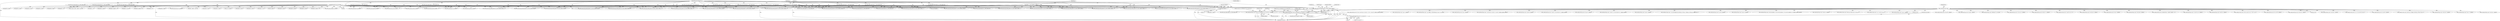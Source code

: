 digraph "0_radare2_bbb4af56003c1afdad67af0c4339267ca38b1017@pointer" {
"1000550" [label="(Call,r_strbuf_append (&op->esil, \",a,a,=,$z,Z,=\"))"];
"1000532" [label="(Call,r_strbuf_setf (&op->esil, \"%s,a,+=,C,NUM,$c7,C,=,a,+=,$c7,C,|=\", addrbuf))"];
"1000313" [label="(Call,r_strbuf_init (&op->esil))"];
"1000521" [label="(Call,_6502_anal_esil_get_addr_pattern1 (op, data, addrbuf, buffsize))"];
"1000278" [label="(Call,memset (op, '\0', sizeof (RAnalOp)))"];
"1000265" [label="(MethodParameterIn,RAnalOp *op)"];
"1000267" [label="(MethodParameterIn,const ut8 *data)"];
"1000272" [label="(Call,buffsize = sizeof (addrbuf) - 1)"];
"1000274" [label="(Call,sizeof (addrbuf) - 1)"];
"1000540" [label="(Call,r_strbuf_setf (&op->esil, \"%s,[1],a,+=,C,NUM,$c7,C,=,a,+=,$c7,C,|=\", addrbuf))"];
"1001415" [label="(Call,data[0] == 0xa9)"];
"1000662" [label="(Call,_6502_anal_esil_get_addr_pattern1 (op, data, addrbuf, buffsize))"];
"1000992" [label="(Call,_6502_anal_esil_inc_reg (op, data[0], \"-\"))"];
"1001310" [label="(Call,data[2] << 8)"];
"1001063" [label="(Call,data[0] == 0xe0)"];
"1000267" [label="(MethodParameterIn,const ut8 *data)"];
"1000688" [label="(Call,_6502_anal_update_flags (op, _6502_FLAGS_NZ))"];
"1000839" [label="(Call,r_strbuf_set (&op->esil, \"1,a,<<,C,|,a,=,$c7,C,=,a,a,=\"))"];
"1001538" [label="(Call,r_strbuf_setf (&op->esil, \"a,%s,=[1]\", addrbuf))"];
"1000274" [label="(Call,sizeof (addrbuf) - 1)"];
"1000532" [label="(Call,r_strbuf_setf (&op->esil, \"%s,a,+=,C,NUM,$c7,C,=,a,+=,$c7,C,|=\", addrbuf))"];
"1001171" [label="(Call,addr + data[1] + op->size)"];
"1001377" [label="(Call,r_strbuf_set (&op->esil, \"0x101,sp,+,[1],flags,=,0x102,sp,+,[2],pc,=,3,sp,+=\"))"];
"1001018" [label="(Call,data[0] == 0xc9)"];
"1000548" [label="(Identifier,op)"];
"1001576" [label="(Call,_6502_anal_esil_get_addr_pattern3 (op, data, addrbuf, buffsize, 'x'))"];
"1000789" [label="(Call,data[0] == 0x4a)"];
"1000545" [label="(Literal,\"%s,[1],a,+=,C,NUM,$c7,C,=,a,+=,$c7,C,|=\")"];
"1001076" [label="(Call,r_strbuf_setf (&op->esil, \"%s,[1],x,==\", addrbuf))"];
"1000596" [label="(Call,_6502_anal_update_flags (op, _6502_FLAGS_BNZ))"];
"1000306" [label="(Call,op->id = data[0])"];
"1000847" [label="(Call,_6502_anal_esil_get_addr_pattern2 (op, data, addrbuf, buffsize, 'x'))"];
"1000774" [label="(Call,_6502_anal_update_flags (op, _6502_FLAGS_NZ))"];
"1000533" [label="(Call,&op->esil)"];
"1000716" [label="(Call,r_strbuf_setf (&op->esil, \"%s,a,^=\", addrbuf))"];
"1001428" [label="(Call,r_strbuf_setf (&op->esil, \"%s,[1],a,=\", addrbuf))"];
"1000896" [label="(Call,r_strbuf_setf (&op->esil, \"C,N,=,1,%s,[1],&,C,=,1,%s,[1],>>,7,N,<<,|,%s,=[1]\", addrbuf, addrbuf, addrbuf))"];
"1000957" [label="(Call,_6502_anal_update_flags (op, _6502_FLAGS_NZ))"];
"1001420" [label="(Call,r_strbuf_setf (&op->esil, \"%s,a,=\", addrbuf))"];
"1000285" [label="(Identifier,op)"];
"1001245" [label="(Call,r_strbuf_setf (&op->esil, \"1,pc,-,0xff,sp,+,=[2],0x%04x,pc,=,2,sp,-=\", op->jump))"];
"1000918" [label="(Call,_6502_anal_esil_get_addr_pattern2 (op, data, addrbuf, buffsize, 'x'))"];
"1001502" [label="(Call,r_strbuf_setf (&op->esil, \"%s,y,=\", addrbuf))"];
"1000833" [label="(Call,data[0] == 0x2a)"];
"1000645" [label="(Call,_6502_anal_update_flags (op, _6502_FLAGS_NZ))"];
"1000809" [label="(Call,r_strbuf_setf (&op->esil, \"1,%s,[1],&,C,=,1,%s,[1],>>,%s,=[1]\", addrbuf, addrbuf, addrbuf))"];
"1001560" [label="(Call,r_strbuf_setf (&op->esil, \"x,%s,=[1]\", addrbuf))"];
"1000556" [label="(ControlStructure,break;)"];
"1000265" [label="(MethodParameterIn,RAnalOp *op)"];
"1000538" [label="(Identifier,addrbuf)"];
"1000746" [label="(Call,data[0] == 0x0a)"];
"1000551" [label="(Call,&op->esil)"];
"1001038" [label="(Call,_6502_anal_update_flags (op, _6502_FLAGS_BNZ))"];
"1001162" [label="(Call,data[1] <= 127)"];
"1000550" [label="(Call,r_strbuf_append (&op->esil, \",a,a,=,$z,Z,=\"))"];
"1001083" [label="(Call,_6502_anal_update_flags (op, _6502_FLAGS_BNZ))"];
"1001533" [label="(Call,_6502_anal_esil_get_addr_pattern1 (op, data, addrbuf, buffsize))"];
"1000275" [label="(Call,sizeof (addrbuf))"];
"1000766" [label="(Call,r_strbuf_setf (&op->esil, \"1,%s,[1],<<,%s,=[1],$c7,C,=\", addrbuf, addrbuf))"];
"1001188" [label="(Call,256 - data[1])"];
"1000890" [label="(Call,_6502_anal_esil_get_addr_pattern2 (op, data, addrbuf, buffsize, 'x'))"];
"1001456" [label="(Call,data[0] == 0xa2)"];
"1001023" [label="(Call,r_strbuf_setf (&op->esil, \"%s,a,==\", addrbuf))"];
"1000853" [label="(Call,r_strbuf_setf (&op->esil, \"1,%s,[1],<<,C,|,%s,=[1],$c7,C,=\", addrbuf, addrbuf))"];
"1001661" [label="(Call,_6502_anal_esil_mov (op, data[0]))"];
"1001113" [label="(Call,r_strbuf_setf (&op->esil, \"%s,y,==\", addrbuf))"];
"1000876" [label="(Call,data[0] == 0x6a)"];
"1001476" [label="(Call,_6502_anal_update_flags (op, _6502_FLAGS_NZ))"];
"1000455" [label="(Call,r_strbuf_set (&op->esil, \",1,I,=,0,D,=,flags,0x10,|,0x100,sp,+,=[1],pc,1,+,0xfe,sp,+,=[2],3,sp,-=,0xfffe,[2],pc,=\"))"];
"1000269" [label="(Block,)"];
"1000950" [label="(Call,r_strbuf_setf (&op->esil, \"%s,--=[1]\", addrbuf))"];
"1000278" [label="(Call,memset (op, '\0', sizeof (RAnalOp)))"];
"1001068" [label="(Call,r_strbuf_setf (&op->esil, \"%s,x,==\", addrbuf))"];
"1001409" [label="(Call,_6502_anal_esil_get_addr_pattern1 (op, data, addrbuf, buffsize))"];
"1001226" [label="(Call,data[1] | data[2] << 8)"];
"1001612" [label="(Call,_6502_anal_esil_push (op, data[0]))"];
"1000498" [label="(Call,r_strbuf_setf (&op->esil, \"a,%s,[1],&,0x80,&,!,!,N,=,a,%s,[1],&,0x40,&,!,!,V,=,a,%s,[1],&,0xff,&,!,Z,=\",addrbuf, addrbuf, addrbuf))"];
"1001510" [label="(Call,r_strbuf_setf (&op->esil, \"%s,[1],y,=\", addrbuf))"];
"1001343" [label="(Call,r_strbuf_set (&op->esil, \"0x101,sp,+,[2],pc,=,pc,++=,2,sp,+=\"))"];
"1000527" [label="(Call,data[0] == 0x69)"];
"1001012" [label="(Call,_6502_anal_esil_get_addr_pattern1 (op, data, addrbuf, buffsize))"];
"1000752" [label="(Call,r_strbuf_set (&op->esil, \"1,a,<<=,$c7,C,=,a,a,=\"))"];
"1001435" [label="(Call,_6502_anal_update_flags (op, _6502_FLAGS_NZ))"];
"1000905" [label="(Call,_6502_anal_update_flags (op, _6502_FLAGS_NZ))"];
"1001705" [label="(Call,_6502_anal_esil_mov (op, data[0]))"];
"1000526" [label="(ControlStructure,if (data[0] == 0x69))"];
"1000630" [label="(Call,r_strbuf_setf (&op->esil, \"%s,a,|=\", addrbuf))"];
"1001582" [label="(Call,r_strbuf_setf (&op->esil, \"y,%s,=[1]\", addrbuf))"];
"1000479" [label="(Call,_6502_anal_esil_flags (op, data[0]))"];
"1000547" [label="(Call,_6502_anal_update_flags (op, _6502_FLAGS_NZ))"];
"1001683" [label="(Call,_6502_anal_esil_mov (op, data[0]))"];
"1000576" [label="(Call,data[0] == 0xe9)"];
"1000625" [label="(Call,data[0] == 0x09)"];
"1000492" [label="(Call,_6502_anal_esil_get_addr_pattern3 (op, data, addrbuf, buffsize, 0))"];
"1000673" [label="(Call,r_strbuf_setf (&op->esil, \"%s,a,&=\", addrbuf))"];
"1000522" [label="(Identifier,op)"];
"1001554" [label="(Call,_6502_anal_esil_get_addr_pattern2 (op, data, addrbuf, buffsize, 'y'))"];
"1000619" [label="(Call,_6502_anal_esil_get_addr_pattern1 (op, data, addrbuf, buffsize))"];
"1001279" [label="(Call,r_strbuf_setf (&op->esil, \"0x%04x,pc,=\", op->jump))"];
"1001108" [label="(Call,data[0] == 0xc0)"];
"1000668" [label="(Call,data[0] == 0x29)"];
"1001641" [label="(Call,_6502_anal_esil_pop (op, data[0]))"];
"1000277" [label="(Literal,1)"];
"1000555" [label="(Literal,\",a,a,=,$z,Z,=\")"];
"1000581" [label="(Call,r_strbuf_setf (&op->esil, \"C,!,%s,+,a,-=\", addrbuf))"];
"1000537" [label="(Literal,\"%s,a,+=,C,NUM,$c7,C,=,a,+=,$c7,C,|=\")"];
"1001056" [label="(Call,_6502_anal_esil_get_addr_pattern3 (op, data, addrbuf, buffsize, 0))"];
"1000724" [label="(Call,r_strbuf_setf (&op->esil, \"%s,[1],a,^=\", addrbuf))"];
"1001101" [label="(Call,_6502_anal_esil_get_addr_pattern3 (op, data, addrbuf, buffsize, 0))"];
"1000272" [label="(Call,buffsize = sizeof (addrbuf) - 1)"];
"1001497" [label="(Call,data[0] == 0xa0)"];
"1001230" [label="(Call,data[2] << 8)"];
"1000818" [label="(Call,_6502_anal_update_flags (op, _6502_FLAGS_NZ))"];
"1000570" [label="(Call,_6502_anal_esil_get_addr_pattern1 (op, data, addrbuf, buffsize))"];
"1000540" [label="(Call,r_strbuf_setf (&op->esil, \"%s,[1],a,+=,C,NUM,$c7,C,=,a,+=,$c7,C,|=\", addrbuf))"];
"1000795" [label="(Call,r_strbuf_set (&op->esil, \"1,a,&,C,=,1,a,>>=\"))"];
"1001031" [label="(Call,r_strbuf_setf (&op->esil, \"%s,[1],a,==\", addrbuf))"];
"1000525" [label="(Identifier,buffsize)"];
"1001167" [label="(Call,op->jump = addr + data[1] + op->size)"];
"1001274" [label="(Call,data[2] << 8)"];
"1000273" [label="(Identifier,buffsize)"];
"1000973" [label="(Call,_6502_anal_esil_inc_reg (op, data[0], \"+\"))"];
"1000279" [label="(Identifier,op)"];
"1001461" [label="(Call,r_strbuf_setf (&op->esil, \"%s,x,=\", addrbuf))"];
"1000711" [label="(Call,data[0] == 0x49)"];
"1000931" [label="(Call,_6502_anal_update_flags (op, _6502_FLAGS_NZ))"];
"1000320" [label="(Identifier,data)"];
"1001449" [label="(Call,_6502_anal_esil_get_addr_pattern2 (op, data, addrbuf, buffsize, 'y'))"];
"1000281" [label="(Call,sizeof (RAnalOp))"];
"1000681" [label="(Call,r_strbuf_setf (&op->esil, \"%s,[1],a,&=\", addrbuf))"];
"1001300" [label="(Call,r_strbuf_setf (&op->esil, \"0x%04x,[2],pc,=\", data[1] | data[2] << 8))"];
"1000803" [label="(Call,_6502_anal_esil_get_addr_pattern2 (op, data, addrbuf, buffsize, 'x'))"];
"1000944" [label="(Call,_6502_anal_esil_get_addr_pattern2 (op, data, addrbuf, buffsize, 'x'))"];
"1001205" [label="(Call,_6502_anal_esil_ccall (op, data[0]))"];
"1001715" [label="(MethodReturn,static int)"];
"1000589" [label="(Call,r_strbuf_setf (&op->esil, \"C,!,%s,[1],+,a,-=\", addrbuf))"];
"1001469" [label="(Call,r_strbuf_setf (&op->esil, \"%s,[1],x,=\", addrbuf))"];
"1000882" [label="(Call,r_strbuf_set (&op->esil, \"C,N,=,1,a,&,C,=,1,a,>>,7,N,<<,|,a,=\"))"];
"1000521" [label="(Call,_6502_anal_esil_get_addr_pattern1 (op, data, addrbuf, buffsize))"];
"1000541" [label="(Call,&op->esil)"];
"1001128" [label="(Call,_6502_anal_update_flags (op, _6502_FLAGS_BNZ))"];
"1000924" [label="(Call,r_strbuf_setf (&op->esil, \"%s,++=[1]\", addrbuf))"];
"1000529" [label="(Identifier,data)"];
"1000280" [label="(Literal,'\0')"];
"1001306" [label="(Call,data[1] | data[2] << 8)"];
"1000524" [label="(Identifier,addrbuf)"];
"1000546" [label="(Identifier,addrbuf)"];
"1001490" [label="(Call,_6502_anal_esil_get_addr_pattern3 (op, data, addrbuf, buffsize, 'x'))"];
"1000539" [label="(ControlStructure,else)"];
"1001121" [label="(Call,r_strbuf_setf (&op->esil, \"%s,[1],y,==\", addrbuf))"];
"1000760" [label="(Call,_6502_anal_esil_get_addr_pattern2 (op, data, addrbuf, buffsize, 'x'))"];
"1000523" [label="(Identifier,data)"];
"1000705" [label="(Call,_6502_anal_esil_get_addr_pattern1 (op, data, addrbuf, buffsize))"];
"1001517" [label="(Call,_6502_anal_update_flags (op, _6502_FLAGS_NZ))"];
"1000314" [label="(Call,&op->esil)"];
"1000731" [label="(Call,_6502_anal_update_flags (op, _6502_FLAGS_NZ))"];
"1000322" [label="(Block,)"];
"1000313" [label="(Call,r_strbuf_init (&op->esil))"];
"1000861" [label="(Call,_6502_anal_update_flags (op, _6502_FLAGS_NZ))"];
"1001173" [label="(Call,data[1] + op->size)"];
"1001270" [label="(Call,data[1] | data[2] << 8)"];
"1000638" [label="(Call,r_strbuf_setf (&op->esil, \"%s,[1],a,|=\", addrbuf))"];
"1000550" -> "1000322"  [label="AST: "];
"1000550" -> "1000555"  [label="CFG: "];
"1000551" -> "1000550"  [label="AST: "];
"1000555" -> "1000550"  [label="AST: "];
"1000556" -> "1000550"  [label="CFG: "];
"1000550" -> "1001715"  [label="DDG: "];
"1000550" -> "1001715"  [label="DDG: "];
"1000532" -> "1000550"  [label="DDG: "];
"1000540" -> "1000550"  [label="DDG: "];
"1000532" -> "1000526"  [label="AST: "];
"1000532" -> "1000538"  [label="CFG: "];
"1000533" -> "1000532"  [label="AST: "];
"1000537" -> "1000532"  [label="AST: "];
"1000538" -> "1000532"  [label="AST: "];
"1000548" -> "1000532"  [label="CFG: "];
"1000532" -> "1001715"  [label="DDG: "];
"1000532" -> "1001715"  [label="DDG: "];
"1000313" -> "1000532"  [label="DDG: "];
"1000521" -> "1000532"  [label="DDG: "];
"1000313" -> "1000269"  [label="AST: "];
"1000313" -> "1000314"  [label="CFG: "];
"1000314" -> "1000313"  [label="AST: "];
"1000320" -> "1000313"  [label="CFG: "];
"1000313" -> "1001715"  [label="DDG: "];
"1000313" -> "1001715"  [label="DDG: "];
"1000313" -> "1000455"  [label="DDG: "];
"1000313" -> "1000498"  [label="DDG: "];
"1000313" -> "1000540"  [label="DDG: "];
"1000313" -> "1000581"  [label="DDG: "];
"1000313" -> "1000589"  [label="DDG: "];
"1000313" -> "1000630"  [label="DDG: "];
"1000313" -> "1000638"  [label="DDG: "];
"1000313" -> "1000673"  [label="DDG: "];
"1000313" -> "1000681"  [label="DDG: "];
"1000313" -> "1000716"  [label="DDG: "];
"1000313" -> "1000724"  [label="DDG: "];
"1000313" -> "1000752"  [label="DDG: "];
"1000313" -> "1000766"  [label="DDG: "];
"1000313" -> "1000795"  [label="DDG: "];
"1000313" -> "1000809"  [label="DDG: "];
"1000313" -> "1000839"  [label="DDG: "];
"1000313" -> "1000853"  [label="DDG: "];
"1000313" -> "1000882"  [label="DDG: "];
"1000313" -> "1000896"  [label="DDG: "];
"1000313" -> "1000924"  [label="DDG: "];
"1000313" -> "1000950"  [label="DDG: "];
"1000313" -> "1001023"  [label="DDG: "];
"1000313" -> "1001031"  [label="DDG: "];
"1000313" -> "1001068"  [label="DDG: "];
"1000313" -> "1001076"  [label="DDG: "];
"1000313" -> "1001113"  [label="DDG: "];
"1000313" -> "1001121"  [label="DDG: "];
"1000313" -> "1001245"  [label="DDG: "];
"1000313" -> "1001279"  [label="DDG: "];
"1000313" -> "1001300"  [label="DDG: "];
"1000313" -> "1001343"  [label="DDG: "];
"1000313" -> "1001377"  [label="DDG: "];
"1000313" -> "1001420"  [label="DDG: "];
"1000313" -> "1001428"  [label="DDG: "];
"1000313" -> "1001461"  [label="DDG: "];
"1000313" -> "1001469"  [label="DDG: "];
"1000313" -> "1001502"  [label="DDG: "];
"1000313" -> "1001510"  [label="DDG: "];
"1000313" -> "1001538"  [label="DDG: "];
"1000313" -> "1001560"  [label="DDG: "];
"1000313" -> "1001582"  [label="DDG: "];
"1000521" -> "1000322"  [label="AST: "];
"1000521" -> "1000525"  [label="CFG: "];
"1000522" -> "1000521"  [label="AST: "];
"1000523" -> "1000521"  [label="AST: "];
"1000524" -> "1000521"  [label="AST: "];
"1000525" -> "1000521"  [label="AST: "];
"1000529" -> "1000521"  [label="CFG: "];
"1000521" -> "1001715"  [label="DDG: "];
"1000521" -> "1001715"  [label="DDG: "];
"1000521" -> "1001715"  [label="DDG: "];
"1000278" -> "1000521"  [label="DDG: "];
"1000265" -> "1000521"  [label="DDG: "];
"1000267" -> "1000521"  [label="DDG: "];
"1000272" -> "1000521"  [label="DDG: "];
"1000521" -> "1000527"  [label="DDG: "];
"1000521" -> "1000540"  [label="DDG: "];
"1000521" -> "1000547"  [label="DDG: "];
"1000278" -> "1000269"  [label="AST: "];
"1000278" -> "1000281"  [label="CFG: "];
"1000279" -> "1000278"  [label="AST: "];
"1000280" -> "1000278"  [label="AST: "];
"1000281" -> "1000278"  [label="AST: "];
"1000285" -> "1000278"  [label="CFG: "];
"1000278" -> "1001715"  [label="DDG: "];
"1000278" -> "1001715"  [label="DDG: "];
"1000265" -> "1000278"  [label="DDG: "];
"1000278" -> "1000479"  [label="DDG: "];
"1000278" -> "1000492"  [label="DDG: "];
"1000278" -> "1000570"  [label="DDG: "];
"1000278" -> "1000619"  [label="DDG: "];
"1000278" -> "1000662"  [label="DDG: "];
"1000278" -> "1000705"  [label="DDG: "];
"1000278" -> "1000760"  [label="DDG: "];
"1000278" -> "1000774"  [label="DDG: "];
"1000278" -> "1000803"  [label="DDG: "];
"1000278" -> "1000818"  [label="DDG: "];
"1000278" -> "1000847"  [label="DDG: "];
"1000278" -> "1000861"  [label="DDG: "];
"1000278" -> "1000890"  [label="DDG: "];
"1000278" -> "1000905"  [label="DDG: "];
"1000278" -> "1000918"  [label="DDG: "];
"1000278" -> "1000944"  [label="DDG: "];
"1000278" -> "1000973"  [label="DDG: "];
"1000278" -> "1000992"  [label="DDG: "];
"1000278" -> "1001012"  [label="DDG: "];
"1000278" -> "1001056"  [label="DDG: "];
"1000278" -> "1001101"  [label="DDG: "];
"1000278" -> "1001205"  [label="DDG: "];
"1000278" -> "1001409"  [label="DDG: "];
"1000278" -> "1001449"  [label="DDG: "];
"1000278" -> "1001490"  [label="DDG: "];
"1000278" -> "1001533"  [label="DDG: "];
"1000278" -> "1001554"  [label="DDG: "];
"1000278" -> "1001576"  [label="DDG: "];
"1000278" -> "1001612"  [label="DDG: "];
"1000278" -> "1001641"  [label="DDG: "];
"1000278" -> "1001661"  [label="DDG: "];
"1000278" -> "1001683"  [label="DDG: "];
"1000278" -> "1001705"  [label="DDG: "];
"1000265" -> "1000263"  [label="AST: "];
"1000265" -> "1001715"  [label="DDG: "];
"1000265" -> "1000479"  [label="DDG: "];
"1000265" -> "1000492"  [label="DDG: "];
"1000265" -> "1000547"  [label="DDG: "];
"1000265" -> "1000570"  [label="DDG: "];
"1000265" -> "1000596"  [label="DDG: "];
"1000265" -> "1000619"  [label="DDG: "];
"1000265" -> "1000645"  [label="DDG: "];
"1000265" -> "1000662"  [label="DDG: "];
"1000265" -> "1000688"  [label="DDG: "];
"1000265" -> "1000705"  [label="DDG: "];
"1000265" -> "1000731"  [label="DDG: "];
"1000265" -> "1000760"  [label="DDG: "];
"1000265" -> "1000774"  [label="DDG: "];
"1000265" -> "1000803"  [label="DDG: "];
"1000265" -> "1000818"  [label="DDG: "];
"1000265" -> "1000847"  [label="DDG: "];
"1000265" -> "1000861"  [label="DDG: "];
"1000265" -> "1000890"  [label="DDG: "];
"1000265" -> "1000905"  [label="DDG: "];
"1000265" -> "1000918"  [label="DDG: "];
"1000265" -> "1000931"  [label="DDG: "];
"1000265" -> "1000944"  [label="DDG: "];
"1000265" -> "1000957"  [label="DDG: "];
"1000265" -> "1000973"  [label="DDG: "];
"1000265" -> "1000992"  [label="DDG: "];
"1000265" -> "1001012"  [label="DDG: "];
"1000265" -> "1001038"  [label="DDG: "];
"1000265" -> "1001056"  [label="DDG: "];
"1000265" -> "1001083"  [label="DDG: "];
"1000265" -> "1001101"  [label="DDG: "];
"1000265" -> "1001128"  [label="DDG: "];
"1000265" -> "1001205"  [label="DDG: "];
"1000265" -> "1001409"  [label="DDG: "];
"1000265" -> "1001435"  [label="DDG: "];
"1000265" -> "1001449"  [label="DDG: "];
"1000265" -> "1001476"  [label="DDG: "];
"1000265" -> "1001490"  [label="DDG: "];
"1000265" -> "1001517"  [label="DDG: "];
"1000265" -> "1001533"  [label="DDG: "];
"1000265" -> "1001554"  [label="DDG: "];
"1000265" -> "1001576"  [label="DDG: "];
"1000265" -> "1001612"  [label="DDG: "];
"1000265" -> "1001641"  [label="DDG: "];
"1000265" -> "1001661"  [label="DDG: "];
"1000265" -> "1001683"  [label="DDG: "];
"1000265" -> "1001705"  [label="DDG: "];
"1000267" -> "1000263"  [label="AST: "];
"1000267" -> "1001715"  [label="DDG: "];
"1000267" -> "1000306"  [label="DDG: "];
"1000267" -> "1000479"  [label="DDG: "];
"1000267" -> "1000492"  [label="DDG: "];
"1000267" -> "1000527"  [label="DDG: "];
"1000267" -> "1000570"  [label="DDG: "];
"1000267" -> "1000576"  [label="DDG: "];
"1000267" -> "1000619"  [label="DDG: "];
"1000267" -> "1000625"  [label="DDG: "];
"1000267" -> "1000662"  [label="DDG: "];
"1000267" -> "1000668"  [label="DDG: "];
"1000267" -> "1000705"  [label="DDG: "];
"1000267" -> "1000711"  [label="DDG: "];
"1000267" -> "1000746"  [label="DDG: "];
"1000267" -> "1000760"  [label="DDG: "];
"1000267" -> "1000789"  [label="DDG: "];
"1000267" -> "1000803"  [label="DDG: "];
"1000267" -> "1000833"  [label="DDG: "];
"1000267" -> "1000847"  [label="DDG: "];
"1000267" -> "1000876"  [label="DDG: "];
"1000267" -> "1000890"  [label="DDG: "];
"1000267" -> "1000918"  [label="DDG: "];
"1000267" -> "1000944"  [label="DDG: "];
"1000267" -> "1000973"  [label="DDG: "];
"1000267" -> "1000992"  [label="DDG: "];
"1000267" -> "1001012"  [label="DDG: "];
"1000267" -> "1001018"  [label="DDG: "];
"1000267" -> "1001056"  [label="DDG: "];
"1000267" -> "1001063"  [label="DDG: "];
"1000267" -> "1001101"  [label="DDG: "];
"1000267" -> "1001108"  [label="DDG: "];
"1000267" -> "1001162"  [label="DDG: "];
"1000267" -> "1001167"  [label="DDG: "];
"1000267" -> "1001171"  [label="DDG: "];
"1000267" -> "1001173"  [label="DDG: "];
"1000267" -> "1001188"  [label="DDG: "];
"1000267" -> "1001205"  [label="DDG: "];
"1000267" -> "1001226"  [label="DDG: "];
"1000267" -> "1001230"  [label="DDG: "];
"1000267" -> "1001270"  [label="DDG: "];
"1000267" -> "1001274"  [label="DDG: "];
"1000267" -> "1001306"  [label="DDG: "];
"1000267" -> "1001310"  [label="DDG: "];
"1000267" -> "1001409"  [label="DDG: "];
"1000267" -> "1001415"  [label="DDG: "];
"1000267" -> "1001449"  [label="DDG: "];
"1000267" -> "1001456"  [label="DDG: "];
"1000267" -> "1001490"  [label="DDG: "];
"1000267" -> "1001497"  [label="DDG: "];
"1000267" -> "1001533"  [label="DDG: "];
"1000267" -> "1001554"  [label="DDG: "];
"1000267" -> "1001576"  [label="DDG: "];
"1000267" -> "1001612"  [label="DDG: "];
"1000267" -> "1001641"  [label="DDG: "];
"1000267" -> "1001661"  [label="DDG: "];
"1000267" -> "1001683"  [label="DDG: "];
"1000267" -> "1001705"  [label="DDG: "];
"1000272" -> "1000269"  [label="AST: "];
"1000272" -> "1000274"  [label="CFG: "];
"1000273" -> "1000272"  [label="AST: "];
"1000274" -> "1000272"  [label="AST: "];
"1000279" -> "1000272"  [label="CFG: "];
"1000272" -> "1001715"  [label="DDG: "];
"1000272" -> "1001715"  [label="DDG: "];
"1000274" -> "1000272"  [label="DDG: "];
"1000272" -> "1000492"  [label="DDG: "];
"1000272" -> "1000570"  [label="DDG: "];
"1000272" -> "1000619"  [label="DDG: "];
"1000272" -> "1000662"  [label="DDG: "];
"1000272" -> "1000705"  [label="DDG: "];
"1000272" -> "1000760"  [label="DDG: "];
"1000272" -> "1000803"  [label="DDG: "];
"1000272" -> "1000847"  [label="DDG: "];
"1000272" -> "1000890"  [label="DDG: "];
"1000272" -> "1000918"  [label="DDG: "];
"1000272" -> "1000944"  [label="DDG: "];
"1000272" -> "1001012"  [label="DDG: "];
"1000272" -> "1001056"  [label="DDG: "];
"1000272" -> "1001101"  [label="DDG: "];
"1000272" -> "1001409"  [label="DDG: "];
"1000272" -> "1001449"  [label="DDG: "];
"1000272" -> "1001490"  [label="DDG: "];
"1000272" -> "1001533"  [label="DDG: "];
"1000272" -> "1001554"  [label="DDG: "];
"1000272" -> "1001576"  [label="DDG: "];
"1000274" -> "1000277"  [label="CFG: "];
"1000275" -> "1000274"  [label="AST: "];
"1000277" -> "1000274"  [label="AST: "];
"1000540" -> "1000539"  [label="AST: "];
"1000540" -> "1000546"  [label="CFG: "];
"1000541" -> "1000540"  [label="AST: "];
"1000545" -> "1000540"  [label="AST: "];
"1000546" -> "1000540"  [label="AST: "];
"1000548" -> "1000540"  [label="CFG: "];
"1000540" -> "1001715"  [label="DDG: "];
"1000540" -> "1001715"  [label="DDG: "];
}
